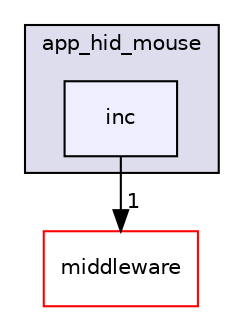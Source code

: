 digraph "inc" {
  compound=true
  node [ fontsize="10", fontname="Helvetica"];
  edge [ labelfontsize="10", labelfontname="Helvetica"];
  subgraph clusterdir_8766b77b6d8b00e9a7d44a3cfa0aa426 {
    graph [ bgcolor="#ddddee", pencolor="black", label="app_hid_mouse" fontname="Helvetica", fontsize="10", URL="dir_8766b77b6d8b00e9a7d44a3cfa0aa426.html"]
  dir_3bacf5392f3d5a1e24133a574a80a2cc [shape=box, label="inc", style="filled", fillcolor="#eeeeff", pencolor="black", URL="dir_3bacf5392f3d5a1e24133a574a80a2cc.html"];
  }
  dir_180fb5dbcfe56f00ba097c6057eb79b8 [shape=box label="middleware" fillcolor="white" style="filled" color="red" URL="dir_180fb5dbcfe56f00ba097c6057eb79b8.html"];
  dir_3bacf5392f3d5a1e24133a574a80a2cc->dir_180fb5dbcfe56f00ba097c6057eb79b8 [headlabel="1", labeldistance=1.5 headhref="dir_000095_000010.html"];
}

